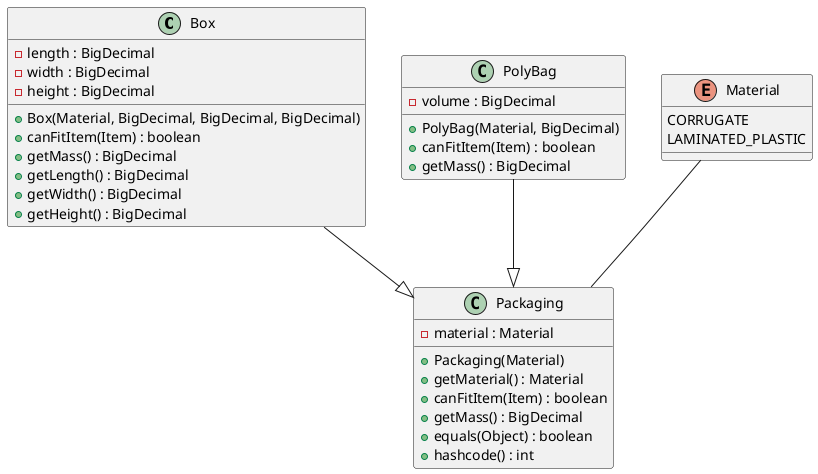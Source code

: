 @startuml
class Box {
    -length : BigDecimal
    -width : BigDecimal
    -height : BigDecimal

    + Box(Material, BigDecimal, BigDecimal, BigDecimal)
    + canFitItem(Item) : boolean
    + getMass() : BigDecimal
    + getLength() : BigDecimal
    + getWidth() : BigDecimal
    + getHeight() : BigDecimal
}

class PolyBag {
    -volume : BigDecimal

    +PolyBag(Material, BigDecimal)
    +canFitItem(Item) : boolean
    +getMass() : BigDecimal
}
enum Material {
    CORRUGATE
    LAMINATED_PLASTIC
}

class Packaging {
    -material : Material

    +Packaging(Material)
    +getMaterial() : Material
    +canFitItem(Item) : boolean
    +getMass() : BigDecimal
    +equals(Object) : boolean
    +hashcode() : int
}
Box --|> Packaging
PolyBag --|> Packaging
Material -- Packaging
@enduml